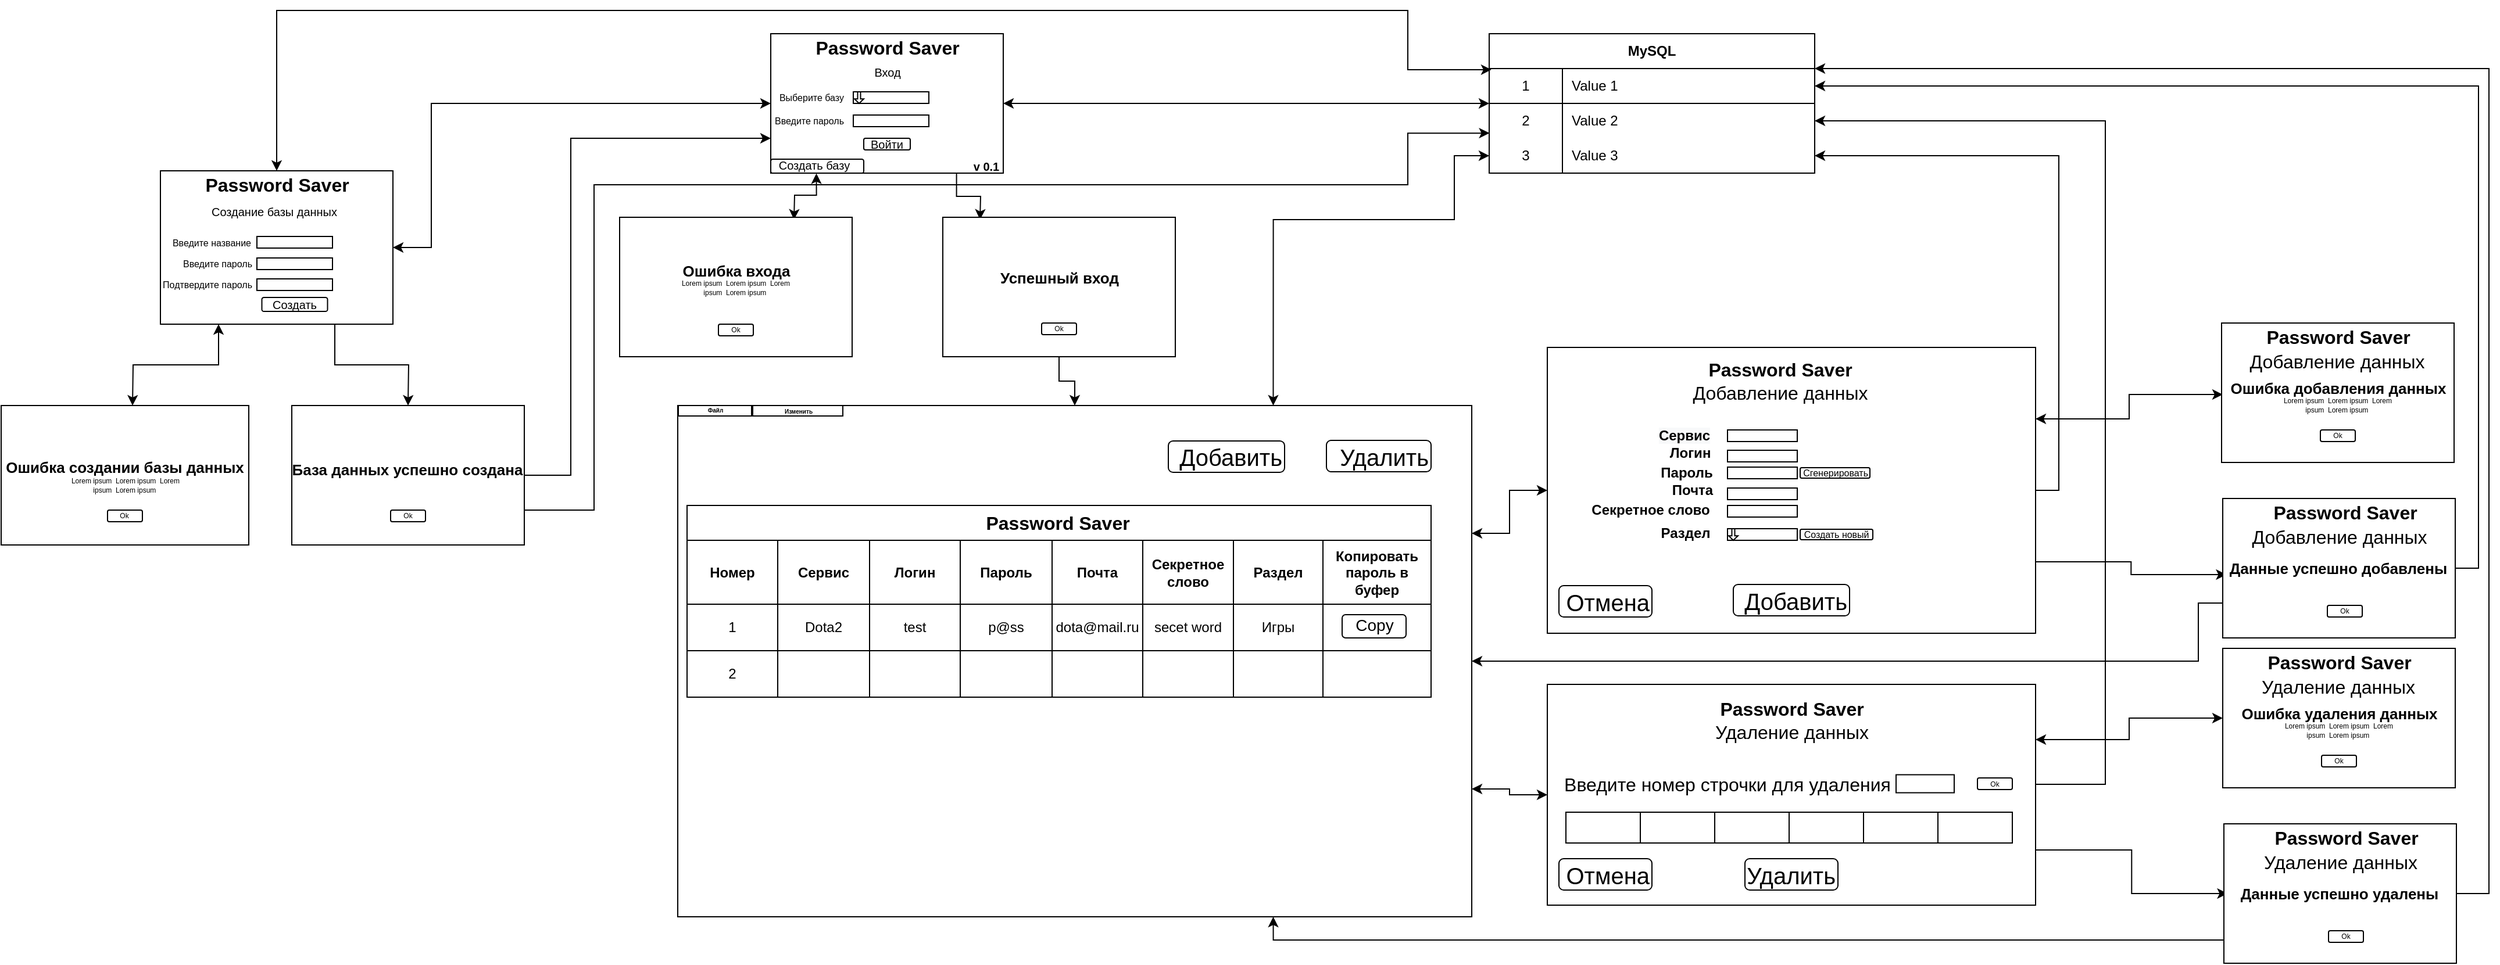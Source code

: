 <mxfile version="13.8.8" type="device"><diagram name="Page-1" id="9f46799a-70d6-7492-0946-bef42562c5a5"><mxGraphModel dx="3367" dy="2187" grid="1" gridSize="10" guides="1" tooltips="1" connect="1" arrows="1" fold="1" page="1" pageScale="1" pageWidth="1100" pageHeight="850" background="#ffffff" math="0" shadow="0"><root><mxCell id="0"/><mxCell id="1" parent="0"/><mxCell id="eZi1GfskuHnyLO4rb6bu-64" style="edgeStyle=orthogonalEdgeStyle;rounded=0;orthogonalLoop=1;jettySize=auto;html=1;exitX=0.799;exitY=0.992;exitDx=0;exitDy=0;entryX=0.5;entryY=0;entryDx=0;entryDy=0;startArrow=none;startFill=0;fontSize=11;exitPerimeter=0;" parent="1" source="eZi1GfskuHnyLO4rb6bu-1" edge="1"><mxGeometry relative="1" as="geometry"><mxPoint x="592" y="-640" as="targetPoint"/></mxGeometry></mxCell><mxCell id="eZi1GfskuHnyLO4rb6bu-65" style="edgeStyle=orthogonalEdgeStyle;rounded=0;orthogonalLoop=1;jettySize=auto;html=1;exitX=0.527;exitY=1.226;exitDx=0;exitDy=0;entryX=0.5;entryY=0;entryDx=0;entryDy=0;startArrow=classic;startFill=1;fontSize=11;exitPerimeter=0;" parent="1" source="eZi1GfskuHnyLO4rb6bu-31" edge="1"><mxGeometry relative="1" as="geometry"><mxPoint x="432" y="-640" as="targetPoint"/></mxGeometry></mxCell><mxCell id="eZi1GfskuHnyLO4rb6bu-83" style="edgeStyle=orthogonalEdgeStyle;rounded=0;orthogonalLoop=1;jettySize=auto;html=1;exitX=0;exitY=0.5;exitDx=0;exitDy=0;entryX=1;entryY=0.5;entryDx=0;entryDy=0;startArrow=classic;startFill=1;fontSize=11;" parent="1" source="eZi1GfskuHnyLO4rb6bu-1" target="eZi1GfskuHnyLO4rb6bu-22" edge="1"><mxGeometry relative="1" as="geometry"><Array as="points"><mxPoint x="120" y="-740"/><mxPoint x="120" y="-616"/></Array></mxGeometry></mxCell><mxCell id="eZi1GfskuHnyLO4rb6bu-1" value="" style="rounded=0;whiteSpace=wrap;html=1;" parent="1" vertex="1"><mxGeometry x="412" y="-800" width="200" height="120" as="geometry"/></mxCell><mxCell id="eZi1GfskuHnyLO4rb6bu-3" value="&lt;font style=&quot;font-size: 16px&quot;&gt;Password Saver&lt;br&gt;&lt;/font&gt;" style="text;strokeColor=none;fillColor=none;html=1;fontSize=24;fontStyle=1;verticalAlign=middle;align=center;" parent="1" vertex="1"><mxGeometry x="447" y="-800" width="130" height="20" as="geometry"/></mxCell><mxCell id="eZi1GfskuHnyLO4rb6bu-4" value="&lt;font size=&quot;1&quot;&gt;v 0.1&lt;/font&gt;" style="text;strokeColor=none;fillColor=none;html=1;fontSize=24;fontStyle=1;verticalAlign=middle;align=center;" parent="1" vertex="1"><mxGeometry x="582" y="-700" width="30" height="20" as="geometry"/></mxCell><mxCell id="eZi1GfskuHnyLO4rb6bu-5" value="" style="rounded=0;whiteSpace=wrap;html=1;" parent="1" vertex="1"><mxGeometry x="483" y="-750" width="65" height="10" as="geometry"/></mxCell><mxCell id="eZi1GfskuHnyLO4rb6bu-6" value="" style="rounded=0;whiteSpace=wrap;html=1;" parent="1" vertex="1"><mxGeometry x="483" y="-730" width="65" height="10" as="geometry"/></mxCell><mxCell id="eZi1GfskuHnyLO4rb6bu-7" value="Выберите базу" style="text;html=1;strokeColor=none;fillColor=none;align=right;verticalAlign=middle;whiteSpace=wrap;rounded=0;fontSize=8;" parent="1" vertex="1"><mxGeometry x="415" y="-750" width="62" height="10" as="geometry"/></mxCell><mxCell id="eZi1GfskuHnyLO4rb6bu-8" value="Введите пароль" style="text;html=1;strokeColor=none;fillColor=none;align=right;verticalAlign=middle;whiteSpace=wrap;rounded=0;fontSize=8;" parent="1" vertex="1"><mxGeometry x="410" y="-730" width="67" height="10" as="geometry"/></mxCell><mxCell id="eZi1GfskuHnyLO4rb6bu-9" value="MySQL" style="shape=table;html=1;whiteSpace=wrap;startSize=30;container=1;collapsible=0;childLayout=tableLayout;fixedRows=1;rowLines=0;fontStyle=1;align=center;" parent="1" vertex="1"><mxGeometry x="1030" y="-800" width="280" height="120" as="geometry"/></mxCell><mxCell id="eZi1GfskuHnyLO4rb6bu-10" value="" style="shape=partialRectangle;html=1;whiteSpace=wrap;collapsible=0;dropTarget=0;pointerEvents=0;fillColor=none;top=0;left=0;bottom=1;right=0;points=[[0,0.5],[1,0.5]];portConstraint=eastwest;" parent="eZi1GfskuHnyLO4rb6bu-9" vertex="1"><mxGeometry y="30" width="280" height="30" as="geometry"/></mxCell><mxCell id="eZi1GfskuHnyLO4rb6bu-11" value="1" style="shape=partialRectangle;html=1;whiteSpace=wrap;connectable=0;fillColor=none;top=0;left=0;bottom=0;right=0;overflow=hidden;" parent="eZi1GfskuHnyLO4rb6bu-10" vertex="1"><mxGeometry width="63" height="30" as="geometry"/></mxCell><mxCell id="eZi1GfskuHnyLO4rb6bu-12" value="Value 1" style="shape=partialRectangle;html=1;whiteSpace=wrap;connectable=0;fillColor=none;top=0;left=0;bottom=0;right=0;align=left;spacingLeft=6;overflow=hidden;" parent="eZi1GfskuHnyLO4rb6bu-10" vertex="1"><mxGeometry x="63" width="217" height="30" as="geometry"/></mxCell><mxCell id="eZi1GfskuHnyLO4rb6bu-13" value="" style="shape=partialRectangle;html=1;whiteSpace=wrap;collapsible=0;dropTarget=0;pointerEvents=0;fillColor=none;top=0;left=0;bottom=0;right=0;points=[[0,0.5],[1,0.5]];portConstraint=eastwest;" parent="eZi1GfskuHnyLO4rb6bu-9" vertex="1"><mxGeometry y="60" width="280" height="30" as="geometry"/></mxCell><mxCell id="eZi1GfskuHnyLO4rb6bu-14" value="2" style="shape=partialRectangle;html=1;whiteSpace=wrap;connectable=0;fillColor=none;top=0;left=0;bottom=0;right=0;overflow=hidden;" parent="eZi1GfskuHnyLO4rb6bu-13" vertex="1"><mxGeometry width="63" height="30" as="geometry"/></mxCell><mxCell id="eZi1GfskuHnyLO4rb6bu-15" value="Value 2" style="shape=partialRectangle;html=1;whiteSpace=wrap;connectable=0;fillColor=none;top=0;left=0;bottom=0;right=0;align=left;spacingLeft=6;overflow=hidden;" parent="eZi1GfskuHnyLO4rb6bu-13" vertex="1"><mxGeometry x="63" width="217" height="30" as="geometry"/></mxCell><mxCell id="eZi1GfskuHnyLO4rb6bu-16" value="" style="shape=partialRectangle;html=1;whiteSpace=wrap;collapsible=0;dropTarget=0;pointerEvents=0;fillColor=none;top=0;left=0;bottom=0;right=0;points=[[0,0.5],[1,0.5]];portConstraint=eastwest;" parent="eZi1GfskuHnyLO4rb6bu-9" vertex="1"><mxGeometry y="90" width="280" height="30" as="geometry"/></mxCell><mxCell id="eZi1GfskuHnyLO4rb6bu-17" value="3" style="shape=partialRectangle;html=1;whiteSpace=wrap;connectable=0;fillColor=none;top=0;left=0;bottom=0;right=0;overflow=hidden;" parent="eZi1GfskuHnyLO4rb6bu-16" vertex="1"><mxGeometry width="63" height="30" as="geometry"/></mxCell><mxCell id="eZi1GfskuHnyLO4rb6bu-18" value="Value 3" style="shape=partialRectangle;html=1;whiteSpace=wrap;connectable=0;fillColor=none;top=0;left=0;bottom=0;right=0;align=left;spacingLeft=6;overflow=hidden;" parent="eZi1GfskuHnyLO4rb6bu-16" vertex="1"><mxGeometry x="63" width="217" height="30" as="geometry"/></mxCell><mxCell id="eZi1GfskuHnyLO4rb6bu-50" style="edgeStyle=orthogonalEdgeStyle;rounded=0;orthogonalLoop=1;jettySize=auto;html=1;fontSize=11;startArrow=classic;startFill=1;exitX=0.5;exitY=0;exitDx=0;exitDy=0;entryX=0.007;entryY=0.033;entryDx=0;entryDy=0;entryPerimeter=0;" parent="1" source="eZi1GfskuHnyLO4rb6bu-32" target="eZi1GfskuHnyLO4rb6bu-10" edge="1"><mxGeometry relative="1" as="geometry"><mxPoint x="292" y="-690" as="sourcePoint"/><mxPoint x="732" y="-690" as="targetPoint"/><Array as="points"><mxPoint x="-13" y="-820"/><mxPoint x="960" y="-820"/><mxPoint x="960" y="-769"/></Array></mxGeometry></mxCell><mxCell id="eZi1GfskuHnyLO4rb6bu-93" style="edgeStyle=orthogonalEdgeStyle;rounded=0;orthogonalLoop=1;jettySize=auto;html=1;exitX=0.25;exitY=1;exitDx=0;exitDy=0;entryX=0.5;entryY=0;entryDx=0;entryDy=0;startArrow=classic;startFill=1;fontSize=11;" parent="1" source="eZi1GfskuHnyLO4rb6bu-22" edge="1"><mxGeometry relative="1" as="geometry"><mxPoint x="-137" y="-480" as="targetPoint"/></mxGeometry></mxCell><mxCell id="eZi1GfskuHnyLO4rb6bu-94" style="edgeStyle=orthogonalEdgeStyle;rounded=0;orthogonalLoop=1;jettySize=auto;html=1;exitX=0.75;exitY=1;exitDx=0;exitDy=0;entryX=0.5;entryY=0;entryDx=0;entryDy=0;startArrow=none;startFill=0;fontSize=11;" parent="1" source="eZi1GfskuHnyLO4rb6bu-22" edge="1"><mxGeometry relative="1" as="geometry"><mxPoint x="100" y="-480" as="targetPoint"/></mxGeometry></mxCell><mxCell id="eZi1GfskuHnyLO4rb6bu-22" value="" style="rounded=0;whiteSpace=wrap;html=1;fontSize=9;" parent="1" vertex="1"><mxGeometry x="-113" y="-682" width="200" height="132" as="geometry"/></mxCell><mxCell id="eZi1GfskuHnyLO4rb6bu-27" value="" style="rounded=1;whiteSpace=wrap;html=1;fontSize=9;" parent="1" vertex="1"><mxGeometry x="492" y="-710" width="40" height="10" as="geometry"/></mxCell><mxCell id="eZi1GfskuHnyLO4rb6bu-29" value="Войти" style="text;html=1;strokeColor=none;fillColor=none;align=center;verticalAlign=middle;whiteSpace=wrap;rounded=0;fontSize=10;" parent="1" vertex="1"><mxGeometry x="497" y="-710" width="30" height="10" as="geometry"/></mxCell><mxCell id="eZi1GfskuHnyLO4rb6bu-30" value="" style="rounded=1;whiteSpace=wrap;html=1;fontSize=10;" parent="1" vertex="1"><mxGeometry x="412" y="-692" width="80" height="12" as="geometry"/></mxCell><mxCell id="eZi1GfskuHnyLO4rb6bu-31" value="Создать базу" style="text;html=1;strokeColor=none;fillColor=none;align=center;verticalAlign=middle;whiteSpace=wrap;rounded=0;fontSize=10;" parent="1" vertex="1"><mxGeometry x="417" y="-692" width="65" height="10" as="geometry"/></mxCell><mxCell id="eZi1GfskuHnyLO4rb6bu-32" value="&lt;font style=&quot;font-size: 16px&quot;&gt;Password Saver&lt;br&gt;&lt;/font&gt;" style="text;strokeColor=none;fillColor=none;html=1;fontSize=24;fontStyle=1;verticalAlign=middle;align=center;" parent="1" vertex="1"><mxGeometry x="-78" y="-682" width="130" height="20" as="geometry"/></mxCell><mxCell id="eZi1GfskuHnyLO4rb6bu-34" value="" style="rounded=0;whiteSpace=wrap;html=1;" parent="1" vertex="1"><mxGeometry x="-30" y="-607" width="65" height="10" as="geometry"/></mxCell><mxCell id="eZi1GfskuHnyLO4rb6bu-36" value="Введите пароль" style="text;html=1;strokeColor=none;fillColor=none;align=right;verticalAlign=middle;whiteSpace=wrap;rounded=0;fontSize=8;" parent="1" vertex="1"><mxGeometry x="-100" y="-607" width="68" height="10" as="geometry"/></mxCell><mxCell id="eZi1GfskuHnyLO4rb6bu-37" value="Вход" style="text;strokeColor=none;fillColor=none;html=1;fontSize=10;fontStyle=0;verticalAlign=middle;align=center;" parent="1" vertex="1"><mxGeometry x="499.5" y="-775" width="25" height="15" as="geometry"/></mxCell><mxCell id="eZi1GfskuHnyLO4rb6bu-39" value="" style="rounded=0;whiteSpace=wrap;html=1;" parent="1" vertex="1"><mxGeometry x="-30" y="-589" width="65" height="10" as="geometry"/></mxCell><mxCell id="eZi1GfskuHnyLO4rb6bu-40" value="Подтвердите пароль" style="text;html=1;strokeColor=none;fillColor=none;align=right;verticalAlign=middle;whiteSpace=wrap;rounded=0;fontSize=8;" parent="1" vertex="1"><mxGeometry x="-120" y="-589" width="88" height="10" as="geometry"/></mxCell><mxCell id="eZi1GfskuHnyLO4rb6bu-42" value="Создание базы данных" style="text;html=1;strokeColor=none;fillColor=none;align=center;verticalAlign=middle;whiteSpace=wrap;rounded=0;fontSize=10;" parent="1" vertex="1"><mxGeometry x="-73" y="-652" width="115.5" height="10" as="geometry"/></mxCell><mxCell id="eZi1GfskuHnyLO4rb6bu-43" value="" style="rounded=1;whiteSpace=wrap;html=1;fontSize=10;" parent="1" vertex="1"><mxGeometry x="-25.75" y="-573" width="56.5" height="12" as="geometry"/></mxCell><mxCell id="eZi1GfskuHnyLO4rb6bu-44" value="Создать" style="text;html=1;strokeColor=none;fillColor=none;align=center;verticalAlign=middle;whiteSpace=wrap;rounded=0;fontSize=10;" parent="1" vertex="1"><mxGeometry x="-23.25" y="-571" width="51" height="8" as="geometry"/></mxCell><mxCell id="eZi1GfskuHnyLO4rb6bu-46" value="" style="endArrow=classic;startArrow=classic;html=1;fontSize=8;entryX=0;entryY=0.5;entryDx=0;entryDy=0;exitX=1;exitY=0.5;exitDx=0;exitDy=0;" parent="1" source="eZi1GfskuHnyLO4rb6bu-1" target="eZi1GfskuHnyLO4rb6bu-9" edge="1"><mxGeometry width="50" height="50" relative="1" as="geometry"><mxPoint x="642" y="-690" as="sourcePoint"/><mxPoint x="692" y="-740" as="targetPoint"/></mxGeometry></mxCell><mxCell id="eZi1GfskuHnyLO4rb6bu-72" value="" style="rounded=0;whiteSpace=wrap;html=1;fontSize=9;" parent="1" vertex="1"><mxGeometry x="-250" y="-480" width="213" height="120" as="geometry"/></mxCell><mxCell id="OmQ3LbIj7VyXnn7qf3F3-2" style="edgeStyle=orthogonalEdgeStyle;rounded=0;orthogonalLoop=1;jettySize=auto;html=1;exitX=1;exitY=0.5;exitDx=0;exitDy=0;entryX=0;entryY=0.75;entryDx=0;entryDy=0;" parent="1" source="eZi1GfskuHnyLO4rb6bu-84" target="eZi1GfskuHnyLO4rb6bu-1" edge="1"><mxGeometry relative="1" as="geometry"><Array as="points"><mxPoint x="240" y="-420"/><mxPoint x="240" y="-710"/></Array></mxGeometry></mxCell><mxCell id="OmQ3LbIj7VyXnn7qf3F3-3" style="edgeStyle=orthogonalEdgeStyle;rounded=0;orthogonalLoop=1;jettySize=auto;html=1;exitX=1;exitY=0.75;exitDx=0;exitDy=0;entryX=0.001;entryY=-0.148;entryDx=0;entryDy=0;entryPerimeter=0;" parent="1" source="eZi1GfskuHnyLO4rb6bu-84" target="eZi1GfskuHnyLO4rb6bu-16" edge="1"><mxGeometry relative="1" as="geometry"><Array as="points"><mxPoint x="260" y="-390"/><mxPoint x="260" y="-670"/><mxPoint x="960" y="-670"/><mxPoint x="960" y="-714"/></Array></mxGeometry></mxCell><mxCell id="eZi1GfskuHnyLO4rb6bu-84" value="" style="rounded=0;whiteSpace=wrap;html=1;fontSize=9;" parent="1" vertex="1"><mxGeometry y="-480" width="200" height="120" as="geometry"/></mxCell><mxCell id="ylrcu4IpKiT0k3T6lY6S-8" style="edgeStyle=orthogonalEdgeStyle;rounded=0;orthogonalLoop=1;jettySize=auto;html=1;exitX=0.5;exitY=1;exitDx=0;exitDy=0;" edge="1" parent="1" source="eZi1GfskuHnyLO4rb6bu-87" target="ylrcu4IpKiT0k3T6lY6S-7"><mxGeometry relative="1" as="geometry"/></mxCell><mxCell id="eZi1GfskuHnyLO4rb6bu-87" value="" style="rounded=0;whiteSpace=wrap;html=1;" parent="1" vertex="1"><mxGeometry x="560" y="-642" width="200" height="120" as="geometry"/></mxCell><mxCell id="eZi1GfskuHnyLO4rb6bu-90" value="" style="rounded=0;whiteSpace=wrap;html=1;" parent="1" vertex="1"><mxGeometry x="282" y="-642" width="200" height="120" as="geometry"/></mxCell><mxCell id="eZi1GfskuHnyLO4rb6bu-95" value="Успешный вход" style="text;strokeColor=none;fillColor=none;html=1;fontSize=13;fontStyle=1;verticalAlign=middle;align=center;" parent="1" vertex="1"><mxGeometry x="592.5" y="-601" width="135" height="22" as="geometry"/></mxCell><mxCell id="eZi1GfskuHnyLO4rb6bu-96" value="Ошибка входа" style="text;strokeColor=none;fillColor=none;html=1;fontSize=13;fontStyle=1;verticalAlign=middle;align=center;" parent="1" vertex="1"><mxGeometry x="283" y="-607" width="198" height="22" as="geometry"/></mxCell><mxCell id="eZi1GfskuHnyLO4rb6bu-97" value="База данных успешно создана" style="text;strokeColor=none;fillColor=none;html=1;fontSize=13;fontStyle=1;verticalAlign=middle;align=center;" parent="1" vertex="1"><mxGeometry x="-2" y="-436" width="202.63" height="22" as="geometry"/></mxCell><mxCell id="eZi1GfskuHnyLO4rb6bu-98" value="Ошибка создании базы данных" style="text;strokeColor=none;fillColor=none;html=1;fontSize=13;fontStyle=1;verticalAlign=middle;align=center;" parent="1" vertex="1"><mxGeometry x="-246.91" y="-438.5" width="206.81" height="22" as="geometry"/></mxCell><mxCell id="eZi1GfskuHnyLO4rb6bu-105" value="Lorem ipsum&amp;nbsp; Lorem ipsum&amp;nbsp; Lorem ipsum&amp;nbsp; Lorem ipsum&amp;nbsp;" style="text;html=1;strokeColor=none;fillColor=none;align=center;verticalAlign=middle;whiteSpace=wrap;rounded=0;labelBackgroundColor=none;fontSize=6;" parent="1" vertex="1"><mxGeometry x="-193.5" y="-421.5" width="100" height="20" as="geometry"/></mxCell><mxCell id="eZi1GfskuHnyLO4rb6bu-106" value="" style="rounded=1;whiteSpace=wrap;html=1;labelBackgroundColor=none;fontSize=6;align=right;" parent="1" vertex="1"><mxGeometry x="-158.51" y="-390" width="30" height="10" as="geometry"/></mxCell><mxCell id="eZi1GfskuHnyLO4rb6bu-107" value="Ok" style="text;html=1;strokeColor=none;fillColor=none;align=center;verticalAlign=middle;whiteSpace=wrap;rounded=0;labelBackgroundColor=none;fontSize=6;" parent="1" vertex="1"><mxGeometry x="-153.51" y="-390" width="20" height="10" as="geometry"/></mxCell><mxCell id="eZi1GfskuHnyLO4rb6bu-108" value="" style="rounded=1;whiteSpace=wrap;html=1;labelBackgroundColor=none;fontSize=6;align=right;" parent="1" vertex="1"><mxGeometry x="85" y="-390" width="30" height="10" as="geometry"/></mxCell><mxCell id="eZi1GfskuHnyLO4rb6bu-109" value="Ok" style="text;html=1;strokeColor=none;fillColor=none;align=center;verticalAlign=middle;whiteSpace=wrap;rounded=0;labelBackgroundColor=none;fontSize=6;" parent="1" vertex="1"><mxGeometry x="90" y="-390" width="20" height="10" as="geometry"/></mxCell><mxCell id="eZi1GfskuHnyLO4rb6bu-110" value="Lorem ipsum&amp;nbsp; Lorem ipsum&amp;nbsp; Lorem ipsum&amp;nbsp; Lorem ipsum&amp;nbsp;" style="text;html=1;strokeColor=none;fillColor=none;align=center;verticalAlign=middle;whiteSpace=wrap;rounded=0;labelBackgroundColor=none;fontSize=6;" parent="1" vertex="1"><mxGeometry x="332" y="-591" width="100" height="20" as="geometry"/></mxCell><mxCell id="eZi1GfskuHnyLO4rb6bu-111" value="" style="rounded=1;whiteSpace=wrap;html=1;labelBackgroundColor=none;fontSize=6;align=right;" parent="1" vertex="1"><mxGeometry x="367" y="-550" width="30" height="10" as="geometry"/></mxCell><mxCell id="eZi1GfskuHnyLO4rb6bu-112" value="Ok" style="text;html=1;strokeColor=none;fillColor=none;align=center;verticalAlign=middle;whiteSpace=wrap;rounded=0;labelBackgroundColor=none;fontSize=6;" parent="1" vertex="1"><mxGeometry x="372" y="-550" width="20" height="10" as="geometry"/></mxCell><mxCell id="eZi1GfskuHnyLO4rb6bu-113" value="" style="rounded=1;whiteSpace=wrap;html=1;labelBackgroundColor=none;fontSize=6;align=right;" parent="1" vertex="1"><mxGeometry x="645" y="-551" width="30" height="10" as="geometry"/></mxCell><mxCell id="eZi1GfskuHnyLO4rb6bu-114" value="Ok" style="text;html=1;strokeColor=none;fillColor=none;align=center;verticalAlign=middle;whiteSpace=wrap;rounded=0;labelBackgroundColor=none;fontSize=6;" parent="1" vertex="1"><mxGeometry x="650" y="-551" width="20" height="10" as="geometry"/></mxCell><mxCell id="ylrcu4IpKiT0k3T6lY6S-1" value="Введите название" style="text;html=1;strokeColor=none;fillColor=none;align=right;verticalAlign=middle;whiteSpace=wrap;rounded=0;fontSize=8;" vertex="1" parent="1"><mxGeometry x="-110" y="-625.5" width="77" height="10" as="geometry"/></mxCell><mxCell id="ylrcu4IpKiT0k3T6lY6S-2" value="" style="rounded=0;whiteSpace=wrap;html=1;" vertex="1" parent="1"><mxGeometry x="-30" y="-625.5" width="65" height="10" as="geometry"/></mxCell><mxCell id="ylrcu4IpKiT0k3T6lY6S-3" value="" style="shape=singleArrow;direction=south;whiteSpace=wrap;html=1;align=right;arrowWidth=0.314;arrowSize=0.393;" vertex="1" parent="1"><mxGeometry x="484" y="-750" width="8" height="10" as="geometry"/></mxCell><mxCell id="ylrcu4IpKiT0k3T6lY6S-67" style="edgeStyle=orthogonalEdgeStyle;rounded=0;orthogonalLoop=1;jettySize=auto;html=1;exitX=0.75;exitY=0;exitDx=0;exitDy=0;entryX=0;entryY=0.5;entryDx=0;entryDy=0;fontSize=5;startArrow=classic;startFill=1;" edge="1" parent="1" source="ylrcu4IpKiT0k3T6lY6S-7" target="eZi1GfskuHnyLO4rb6bu-16"><mxGeometry relative="1" as="geometry"><Array as="points"><mxPoint x="844" y="-640"/><mxPoint x="1000" y="-640"/><mxPoint x="1000" y="-695"/></Array></mxGeometry></mxCell><mxCell id="ylrcu4IpKiT0k3T6lY6S-7" value="" style="rounded=0;whiteSpace=wrap;html=1;align=right;" vertex="1" parent="1"><mxGeometry x="332" y="-480" width="683" height="440" as="geometry"/></mxCell><mxCell id="ylrcu4IpKiT0k3T6lY6S-32" value="&lt;span style=&quot;font-size: 16px&quot;&gt;Password Saver&lt;/span&gt;" style="shape=table;html=1;whiteSpace=wrap;startSize=30;container=1;collapsible=0;childLayout=tableLayout;fontStyle=1;align=center;arcSize=15;spacingLeft=0;spacing=2;spacingRight=2;" vertex="1" parent="1"><mxGeometry x="340" y="-394" width="640" height="165" as="geometry"/></mxCell><mxCell id="ylrcu4IpKiT0k3T6lY6S-33" value="" style="shape=partialRectangle;html=1;whiteSpace=wrap;collapsible=0;dropTarget=0;pointerEvents=0;fillColor=none;top=0;left=0;bottom=0;right=0;points=[[0,0.5],[1,0.5]];portConstraint=eastwest;fontStyle=0" vertex="1" parent="ylrcu4IpKiT0k3T6lY6S-32"><mxGeometry y="30" width="640" height="55" as="geometry"/></mxCell><mxCell id="ylrcu4IpKiT0k3T6lY6S-34" value="Номер" style="shape=partialRectangle;html=1;whiteSpace=wrap;connectable=0;fillColor=none;top=0;left=0;bottom=0;right=0;overflow=hidden;fontStyle=1" vertex="1" parent="ylrcu4IpKiT0k3T6lY6S-33"><mxGeometry width="78" height="55" as="geometry"/></mxCell><mxCell id="ylrcu4IpKiT0k3T6lY6S-35" value="Сервис" style="shape=partialRectangle;html=1;whiteSpace=wrap;connectable=0;fillColor=none;top=0;left=0;bottom=0;right=0;overflow=hidden;fontStyle=1" vertex="1" parent="ylrcu4IpKiT0k3T6lY6S-33"><mxGeometry x="78" width="79" height="55" as="geometry"/></mxCell><mxCell id="ylrcu4IpKiT0k3T6lY6S-36" value="Логин" style="shape=partialRectangle;html=1;whiteSpace=wrap;connectable=0;fillColor=none;top=0;left=0;bottom=0;right=0;overflow=hidden;fontStyle=1" vertex="1" parent="ylrcu4IpKiT0k3T6lY6S-33"><mxGeometry x="157" width="78" height="55" as="geometry"/></mxCell><mxCell id="ylrcu4IpKiT0k3T6lY6S-45" value="Пароль" style="shape=partialRectangle;html=1;whiteSpace=wrap;connectable=0;fillColor=none;top=0;left=0;bottom=0;right=0;overflow=hidden;fontStyle=1" vertex="1" parent="ylrcu4IpKiT0k3T6lY6S-33"><mxGeometry x="235" width="79" height="55" as="geometry"/></mxCell><mxCell id="ylrcu4IpKiT0k3T6lY6S-48" value="Почта" style="shape=partialRectangle;html=1;whiteSpace=wrap;connectable=0;fillColor=none;top=0;left=0;bottom=0;right=0;overflow=hidden;fontStyle=1" vertex="1" parent="ylrcu4IpKiT0k3T6lY6S-33"><mxGeometry x="314" width="78" height="55" as="geometry"/></mxCell><mxCell id="ylrcu4IpKiT0k3T6lY6S-51" value="Секретное слово" style="shape=partialRectangle;html=1;whiteSpace=wrap;connectable=0;fillColor=none;top=0;left=0;bottom=0;right=0;overflow=hidden;fontStyle=1" vertex="1" parent="ylrcu4IpKiT0k3T6lY6S-33"><mxGeometry x="392" width="78" height="55" as="geometry"/></mxCell><mxCell id="ylrcu4IpKiT0k3T6lY6S-178" value="Раздел" style="shape=partialRectangle;html=1;whiteSpace=wrap;connectable=0;fillColor=none;top=0;left=0;bottom=0;right=0;overflow=hidden;fontStyle=1" vertex="1" parent="ylrcu4IpKiT0k3T6lY6S-33"><mxGeometry x="470" width="77" height="55" as="geometry"/></mxCell><mxCell id="ylrcu4IpKiT0k3T6lY6S-54" value="Копировать пароль в буфер" style="shape=partialRectangle;html=1;whiteSpace=wrap;connectable=0;fillColor=none;top=0;left=0;bottom=0;right=0;overflow=hidden;fontStyle=1" vertex="1" parent="ylrcu4IpKiT0k3T6lY6S-33"><mxGeometry x="547" width="93" height="55" as="geometry"/></mxCell><mxCell id="ylrcu4IpKiT0k3T6lY6S-37" value="" style="shape=partialRectangle;html=1;whiteSpace=wrap;collapsible=0;dropTarget=0;pointerEvents=0;fillColor=none;top=0;left=0;bottom=0;right=0;points=[[0,0.5],[1,0.5]];portConstraint=eastwest;" vertex="1" parent="ylrcu4IpKiT0k3T6lY6S-32"><mxGeometry y="85" width="640" height="40" as="geometry"/></mxCell><mxCell id="ylrcu4IpKiT0k3T6lY6S-38" value="1" style="shape=partialRectangle;html=1;whiteSpace=wrap;connectable=0;fillColor=none;top=0;left=0;bottom=0;right=0;overflow=hidden;" vertex="1" parent="ylrcu4IpKiT0k3T6lY6S-37"><mxGeometry width="78" height="40" as="geometry"/></mxCell><mxCell id="ylrcu4IpKiT0k3T6lY6S-39" value="Dota2" style="shape=partialRectangle;html=1;whiteSpace=wrap;connectable=0;fillColor=none;top=0;left=0;bottom=0;right=0;overflow=hidden;" vertex="1" parent="ylrcu4IpKiT0k3T6lY6S-37"><mxGeometry x="78" width="79" height="40" as="geometry"/></mxCell><mxCell id="ylrcu4IpKiT0k3T6lY6S-40" value="test" style="shape=partialRectangle;html=1;whiteSpace=wrap;connectable=0;fillColor=none;top=0;left=0;bottom=0;right=0;overflow=hidden;" vertex="1" parent="ylrcu4IpKiT0k3T6lY6S-37"><mxGeometry x="157" width="78" height="40" as="geometry"/></mxCell><mxCell id="ylrcu4IpKiT0k3T6lY6S-46" value="p@ss" style="shape=partialRectangle;html=1;whiteSpace=wrap;connectable=0;fillColor=none;top=0;left=0;bottom=0;right=0;overflow=hidden;" vertex="1" parent="ylrcu4IpKiT0k3T6lY6S-37"><mxGeometry x="235" width="79" height="40" as="geometry"/></mxCell><mxCell id="ylrcu4IpKiT0k3T6lY6S-49" value="dota@mail.ru" style="shape=partialRectangle;html=1;whiteSpace=wrap;connectable=0;fillColor=none;top=0;left=0;bottom=0;right=0;overflow=hidden;" vertex="1" parent="ylrcu4IpKiT0k3T6lY6S-37"><mxGeometry x="314" width="78" height="40" as="geometry"/></mxCell><mxCell id="ylrcu4IpKiT0k3T6lY6S-52" value="secet word" style="shape=partialRectangle;html=1;whiteSpace=wrap;connectable=0;fillColor=none;top=0;left=0;bottom=0;right=0;overflow=hidden;" vertex="1" parent="ylrcu4IpKiT0k3T6lY6S-37"><mxGeometry x="392" width="78" height="40" as="geometry"/></mxCell><mxCell id="ylrcu4IpKiT0k3T6lY6S-179" value="Игры" style="shape=partialRectangle;html=1;whiteSpace=wrap;connectable=0;fillColor=none;top=0;left=0;bottom=0;right=0;overflow=hidden;" vertex="1" parent="ylrcu4IpKiT0k3T6lY6S-37"><mxGeometry x="470" width="77" height="40" as="geometry"/></mxCell><mxCell id="ylrcu4IpKiT0k3T6lY6S-55" style="shape=partialRectangle;html=1;whiteSpace=wrap;connectable=0;fillColor=none;top=0;left=0;bottom=0;right=0;overflow=hidden;" vertex="1" parent="ylrcu4IpKiT0k3T6lY6S-37"><mxGeometry x="547" width="93" height="40" as="geometry"/></mxCell><mxCell id="ylrcu4IpKiT0k3T6lY6S-41" value="" style="shape=partialRectangle;html=1;whiteSpace=wrap;collapsible=0;dropTarget=0;pointerEvents=0;fillColor=none;top=0;left=0;bottom=0;right=0;points=[[0,0.5],[1,0.5]];portConstraint=eastwest;" vertex="1" parent="ylrcu4IpKiT0k3T6lY6S-32"><mxGeometry y="125" width="640" height="40" as="geometry"/></mxCell><mxCell id="ylrcu4IpKiT0k3T6lY6S-42" value="2" style="shape=partialRectangle;html=1;whiteSpace=wrap;connectable=0;fillColor=none;top=0;left=0;bottom=0;right=0;overflow=hidden;" vertex="1" parent="ylrcu4IpKiT0k3T6lY6S-41"><mxGeometry width="78" height="40" as="geometry"/></mxCell><mxCell id="ylrcu4IpKiT0k3T6lY6S-43" value="" style="shape=partialRectangle;html=1;whiteSpace=wrap;connectable=0;fillColor=none;top=0;left=0;bottom=0;right=0;overflow=hidden;" vertex="1" parent="ylrcu4IpKiT0k3T6lY6S-41"><mxGeometry x="78" width="79" height="40" as="geometry"/></mxCell><mxCell id="ylrcu4IpKiT0k3T6lY6S-44" value="" style="shape=partialRectangle;html=1;whiteSpace=wrap;connectable=0;fillColor=none;top=0;left=0;bottom=0;right=0;overflow=hidden;" vertex="1" parent="ylrcu4IpKiT0k3T6lY6S-41"><mxGeometry x="157" width="78" height="40" as="geometry"/></mxCell><mxCell id="ylrcu4IpKiT0k3T6lY6S-47" style="shape=partialRectangle;html=1;whiteSpace=wrap;connectable=0;fillColor=none;top=0;left=0;bottom=0;right=0;overflow=hidden;" vertex="1" parent="ylrcu4IpKiT0k3T6lY6S-41"><mxGeometry x="235" width="79" height="40" as="geometry"/></mxCell><mxCell id="ylrcu4IpKiT0k3T6lY6S-50" style="shape=partialRectangle;html=1;whiteSpace=wrap;connectable=0;fillColor=none;top=0;left=0;bottom=0;right=0;overflow=hidden;" vertex="1" parent="ylrcu4IpKiT0k3T6lY6S-41"><mxGeometry x="314" width="78" height="40" as="geometry"/></mxCell><mxCell id="ylrcu4IpKiT0k3T6lY6S-53" style="shape=partialRectangle;html=1;whiteSpace=wrap;connectable=0;fillColor=none;top=0;left=0;bottom=0;right=0;overflow=hidden;" vertex="1" parent="ylrcu4IpKiT0k3T6lY6S-41"><mxGeometry x="392" width="78" height="40" as="geometry"/></mxCell><mxCell id="ylrcu4IpKiT0k3T6lY6S-180" style="shape=partialRectangle;html=1;whiteSpace=wrap;connectable=0;fillColor=none;top=0;left=0;bottom=0;right=0;overflow=hidden;" vertex="1" parent="ylrcu4IpKiT0k3T6lY6S-41"><mxGeometry x="470" width="77" height="40" as="geometry"/></mxCell><mxCell id="ylrcu4IpKiT0k3T6lY6S-56" style="shape=partialRectangle;html=1;whiteSpace=wrap;connectable=0;fillColor=none;top=0;left=0;bottom=0;right=0;overflow=hidden;" vertex="1" parent="ylrcu4IpKiT0k3T6lY6S-41"><mxGeometry x="547" width="93" height="40" as="geometry"/></mxCell><mxCell id="ylrcu4IpKiT0k3T6lY6S-57" value="" style="rounded=1;whiteSpace=wrap;html=1;align=right;" vertex="1" parent="1"><mxGeometry x="903.5" y="-300" width="55" height="20" as="geometry"/></mxCell><mxCell id="ylrcu4IpKiT0k3T6lY6S-58" value="Copy" style="text;strokeColor=none;fillColor=none;html=1;fontSize=14;fontStyle=0;verticalAlign=bottom;align=center;" vertex="1" parent="1"><mxGeometry x="911" y="-300" width="40" height="20" as="geometry"/></mxCell><mxCell id="ylrcu4IpKiT0k3T6lY6S-60" value="" style="rounded=0;whiteSpace=wrap;html=1;fontSize=14;align=right;" vertex="1" parent="1"><mxGeometry x="332.5" y="-480" width="141.5" height="9" as="geometry"/></mxCell><mxCell id="ylrcu4IpKiT0k3T6lY6S-61" value="" style="line;strokeWidth=2;direction=south;html=1;fontSize=14;align=right;" vertex="1" parent="1"><mxGeometry x="391" y="-480" width="10" height="9" as="geometry"/></mxCell><mxCell id="ylrcu4IpKiT0k3T6lY6S-64" value="Файл" style="text;strokeColor=none;fillColor=none;html=1;fontSize=5;fontStyle=1;verticalAlign=bottom;align=center;" vertex="1" parent="1"><mxGeometry x="354.75" y="-480" width="19" height="9" as="geometry"/></mxCell><mxCell id="ylrcu4IpKiT0k3T6lY6S-65" value="Изменить" style="text;html=1;strokeColor=none;fillColor=none;align=center;verticalAlign=middle;whiteSpace=wrap;rounded=0;fontSize=5;fontStyle=1" vertex="1" parent="1"><mxGeometry x="426" y="-481" width="20" height="10" as="geometry"/></mxCell><mxCell id="ylrcu4IpKiT0k3T6lY6S-68" value="&lt;font style=&quot;font-size: 20px&quot;&gt;Удалить&lt;/font&gt;" style="rounded=1;whiteSpace=wrap;html=1;fontSize=5;align=right;" vertex="1" parent="1"><mxGeometry x="890" y="-450" width="90" height="27" as="geometry"/></mxCell><mxCell id="ylrcu4IpKiT0k3T6lY6S-85" style="edgeStyle=orthogonalEdgeStyle;rounded=0;orthogonalLoop=1;jettySize=auto;html=1;exitX=0;exitY=0.5;exitDx=0;exitDy=0;entryX=1;entryY=0.25;entryDx=0;entryDy=0;startArrow=classic;startFill=1;fontSize=5;" edge="1" parent="1" source="ylrcu4IpKiT0k3T6lY6S-69" target="ylrcu4IpKiT0k3T6lY6S-7"><mxGeometry relative="1" as="geometry"/></mxCell><mxCell id="ylrcu4IpKiT0k3T6lY6S-86" style="edgeStyle=orthogonalEdgeStyle;rounded=0;orthogonalLoop=1;jettySize=auto;html=1;exitX=1;exitY=0.5;exitDx=0;exitDy=0;entryX=1;entryY=0.5;entryDx=0;entryDy=0;startArrow=none;startFill=0;fontSize=5;" edge="1" parent="1" source="ylrcu4IpKiT0k3T6lY6S-69" target="eZi1GfskuHnyLO4rb6bu-16"><mxGeometry relative="1" as="geometry"/></mxCell><mxCell id="ylrcu4IpKiT0k3T6lY6S-148" style="edgeStyle=orthogonalEdgeStyle;rounded=0;orthogonalLoop=1;jettySize=auto;html=1;exitX=1;exitY=0.25;exitDx=0;exitDy=0;entryX=0;entryY=0.75;entryDx=0;entryDy=0;startArrow=classic;startFill=1;fontSize=5;" edge="1" parent="1" source="ylrcu4IpKiT0k3T6lY6S-69" target="ylrcu4IpKiT0k3T6lY6S-141"><mxGeometry relative="1" as="geometry"/></mxCell><mxCell id="ylrcu4IpKiT0k3T6lY6S-149" style="edgeStyle=orthogonalEdgeStyle;rounded=0;orthogonalLoop=1;jettySize=auto;html=1;exitX=1;exitY=0.75;exitDx=0;exitDy=0;entryX=0;entryY=0.75;entryDx=0;entryDy=0;startArrow=none;startFill=0;fontSize=5;" edge="1" parent="1" source="ylrcu4IpKiT0k3T6lY6S-69" target="ylrcu4IpKiT0k3T6lY6S-140"><mxGeometry relative="1" as="geometry"/></mxCell><mxCell id="ylrcu4IpKiT0k3T6lY6S-69" value="" style="rounded=0;whiteSpace=wrap;html=1;fontSize=5;align=right;" vertex="1" parent="1"><mxGeometry x="1080" y="-530" width="420" height="246" as="geometry"/></mxCell><mxCell id="ylrcu4IpKiT0k3T6lY6S-70" value="&lt;font style=&quot;font-size: 16px&quot;&gt;Password Saver&lt;br&gt;&lt;/font&gt;" style="text;strokeColor=none;fillColor=none;html=1;fontSize=24;fontStyle=1;verticalAlign=middle;align=center;" vertex="1" parent="1"><mxGeometry x="1215" y="-523" width="130" height="20" as="geometry"/></mxCell><mxCell id="ylrcu4IpKiT0k3T6lY6S-71" value="&lt;font style=&quot;font-size: 16px ; font-weight: normal&quot;&gt;Добавление данных&lt;/font&gt;" style="text;strokeColor=none;fillColor=none;html=1;fontSize=24;fontStyle=1;verticalAlign=middle;align=center;" vertex="1" parent="1"><mxGeometry x="1205" y="-503" width="150" height="19" as="geometry"/></mxCell><mxCell id="ylrcu4IpKiT0k3T6lY6S-72" value="" style="rounded=0;whiteSpace=wrap;html=1;fontSize=5;align=right;" vertex="1" parent="1"><mxGeometry x="1235" y="-459" width="60" height="10" as="geometry"/></mxCell><mxCell id="ylrcu4IpKiT0k3T6lY6S-73" value="" style="rounded=0;whiteSpace=wrap;html=1;fontSize=5;align=right;" vertex="1" parent="1"><mxGeometry x="1235" y="-441.5" width="60" height="10" as="geometry"/></mxCell><mxCell id="ylrcu4IpKiT0k3T6lY6S-74" value="" style="rounded=0;whiteSpace=wrap;html=1;fontSize=5;align=right;" vertex="1" parent="1"><mxGeometry x="1235" y="-427" width="60" height="10" as="geometry"/></mxCell><mxCell id="ylrcu4IpKiT0k3T6lY6S-75" value="" style="rounded=0;whiteSpace=wrap;html=1;fontSize=5;align=right;" vertex="1" parent="1"><mxGeometry x="1235" y="-409" width="60" height="10" as="geometry"/></mxCell><mxCell id="ylrcu4IpKiT0k3T6lY6S-78" value="" style="rounded=0;whiteSpace=wrap;html=1;fontSize=5;align=right;" vertex="1" parent="1"><mxGeometry x="1235" y="-394" width="60" height="10" as="geometry"/></mxCell><mxCell id="ylrcu4IpKiT0k3T6lY6S-79" value="&#10;&#10;&lt;span style=&quot;color: rgb(0, 0, 0); font-family: helvetica; font-size: 12px; font-style: normal; font-weight: 700; letter-spacing: normal; text-align: center; text-indent: 0px; text-transform: none; word-spacing: 0px; background-color: rgb(248, 249, 250); display: inline; float: none;&quot;&gt;Сервис&lt;/span&gt;&#10;&#10;" style="text;html=1;strokeColor=none;fillColor=none;align=center;verticalAlign=middle;whiteSpace=wrap;rounded=0;fontSize=5;" vertex="1" parent="1"><mxGeometry x="1172.5" y="-464" width="50" height="20" as="geometry"/></mxCell><mxCell id="ylrcu4IpKiT0k3T6lY6S-80" value="&lt;span style=&quot;font-size: 12px ; font-weight: 700&quot;&gt;Логин&lt;/span&gt;" style="text;html=1;strokeColor=none;fillColor=none;align=center;verticalAlign=middle;whiteSpace=wrap;rounded=0;fontSize=5;" vertex="1" parent="1"><mxGeometry x="1182.5" y="-449" width="40" height="20" as="geometry"/></mxCell><mxCell id="ylrcu4IpKiT0k3T6lY6S-81" value="&lt;span style=&quot;font-size: 12px ; font-weight: 700&quot;&gt;Пароль&lt;/span&gt;" style="text;html=1;strokeColor=none;fillColor=none;align=center;verticalAlign=middle;whiteSpace=wrap;rounded=0;fontSize=5;" vertex="1" parent="1"><mxGeometry x="1175" y="-432" width="50" height="20" as="geometry"/></mxCell><mxCell id="ylrcu4IpKiT0k3T6lY6S-82" value="&lt;span style=&quot;font-size: 12px ; font-weight: 700&quot;&gt;Почта&lt;/span&gt;" style="text;html=1;strokeColor=none;fillColor=none;align=center;verticalAlign=middle;whiteSpace=wrap;rounded=0;fontSize=5;" vertex="1" parent="1"><mxGeometry x="1185" y="-417" width="40" height="20" as="geometry"/></mxCell><mxCell id="ylrcu4IpKiT0k3T6lY6S-83" value="&lt;span style=&quot;font-size: 12px ; font-weight: 700&quot;&gt;Секретное слово&lt;/span&gt;" style="text;html=1;strokeColor=none;fillColor=none;align=center;verticalAlign=middle;whiteSpace=wrap;rounded=0;fontSize=5;" vertex="1" parent="1"><mxGeometry x="1115" y="-400" width="107.5" height="20" as="geometry"/></mxCell><mxCell id="ylrcu4IpKiT0k3T6lY6S-84" value="&lt;font style=&quot;font-size: 20px&quot;&gt;Добавить&lt;/font&gt;" style="rounded=1;whiteSpace=wrap;html=1;fontSize=5;align=right;" vertex="1" parent="1"><mxGeometry x="1240" y="-326" width="100" height="27" as="geometry"/></mxCell><mxCell id="ylrcu4IpKiT0k3T6lY6S-87" value="&lt;font style=&quot;font-size: 20px&quot;&gt;Добавить&lt;/font&gt;" style="rounded=1;whiteSpace=wrap;html=1;fontSize=5;align=right;" vertex="1" parent="1"><mxGeometry x="754" y="-449.5" width="100" height="27" as="geometry"/></mxCell><mxCell id="ylrcu4IpKiT0k3T6lY6S-102" style="edgeStyle=orthogonalEdgeStyle;rounded=0;orthogonalLoop=1;jettySize=auto;html=1;exitX=0;exitY=0.5;exitDx=0;exitDy=0;entryX=1;entryY=0.75;entryDx=0;entryDy=0;startArrow=classic;startFill=1;fontSize=5;" edge="1" parent="1" source="ylrcu4IpKiT0k3T6lY6S-88" target="ylrcu4IpKiT0k3T6lY6S-7"><mxGeometry relative="1" as="geometry"/></mxCell><mxCell id="ylrcu4IpKiT0k3T6lY6S-103" style="edgeStyle=orthogonalEdgeStyle;rounded=0;orthogonalLoop=1;jettySize=auto;html=1;exitX=1;exitY=0.5;exitDx=0;exitDy=0;entryX=1;entryY=0.5;entryDx=0;entryDy=0;startArrow=none;startFill=0;fontSize=5;" edge="1" parent="1" source="ylrcu4IpKiT0k3T6lY6S-88" target="eZi1GfskuHnyLO4rb6bu-13"><mxGeometry relative="1" as="geometry"><Array as="points"><mxPoint x="1560" y="-154"/><mxPoint x="1560" y="-725"/></Array></mxGeometry></mxCell><mxCell id="ylrcu4IpKiT0k3T6lY6S-164" style="edgeStyle=orthogonalEdgeStyle;rounded=0;orthogonalLoop=1;jettySize=auto;html=1;exitX=1;exitY=0.25;exitDx=0;exitDy=0;entryX=0;entryY=0.5;entryDx=0;entryDy=0;startArrow=classic;startFill=1;fontSize=5;" edge="1" parent="1" source="ylrcu4IpKiT0k3T6lY6S-88" target="ylrcu4IpKiT0k3T6lY6S-153"><mxGeometry relative="1" as="geometry"/></mxCell><mxCell id="ylrcu4IpKiT0k3T6lY6S-165" style="edgeStyle=orthogonalEdgeStyle;rounded=0;orthogonalLoop=1;jettySize=auto;html=1;exitX=1;exitY=0.75;exitDx=0;exitDy=0;entryX=0;entryY=0.5;entryDx=0;entryDy=0;startArrow=none;startFill=0;fontSize=5;" edge="1" parent="1" source="ylrcu4IpKiT0k3T6lY6S-88" target="ylrcu4IpKiT0k3T6lY6S-156"><mxGeometry relative="1" as="geometry"/></mxCell><mxCell id="ylrcu4IpKiT0k3T6lY6S-88" value="" style="rounded=0;whiteSpace=wrap;html=1;fontSize=5;align=right;" vertex="1" parent="1"><mxGeometry x="1080" y="-240" width="420" height="190" as="geometry"/></mxCell><mxCell id="ylrcu4IpKiT0k3T6lY6S-89" value="&lt;font style=&quot;font-size: 16px&quot;&gt;Password Saver&lt;br&gt;&lt;/font&gt;" style="text;strokeColor=none;fillColor=none;html=1;fontSize=24;fontStyle=1;verticalAlign=middle;align=center;" vertex="1" parent="1"><mxGeometry x="1225" y="-231" width="130" height="20" as="geometry"/></mxCell><mxCell id="ylrcu4IpKiT0k3T6lY6S-90" value="&lt;font style=&quot;font-size: 16px ; font-weight: normal&quot;&gt;Удаление данных&lt;/font&gt;" style="text;strokeColor=none;fillColor=none;html=1;fontSize=24;fontStyle=1;verticalAlign=middle;align=center;" vertex="1" parent="1"><mxGeometry x="1222.5" y="-211" width="135" height="19" as="geometry"/></mxCell><mxCell id="ylrcu4IpKiT0k3T6lY6S-101" value="&lt;font style=&quot;font-size: 20px&quot;&gt;Удалить&lt;/font&gt;" style="rounded=1;whiteSpace=wrap;html=1;fontSize=5;align=right;" vertex="1" parent="1"><mxGeometry x="1250" y="-90" width="80" height="27" as="geometry"/></mxCell><mxCell id="ylrcu4IpKiT0k3T6lY6S-105" value="&lt;font style=&quot;font-size: 16px&quot;&gt;Введите номер строчки для удаления&lt;/font&gt;" style="text;html=1;strokeColor=none;fillColor=none;align=center;verticalAlign=middle;whiteSpace=wrap;rounded=0;fontSize=5;" vertex="1" parent="1"><mxGeometry x="1090" y="-164.5" width="290" height="20" as="geometry"/></mxCell><mxCell id="ylrcu4IpKiT0k3T6lY6S-106" value="" style="rounded=0;whiteSpace=wrap;html=1;fontSize=5;align=right;" vertex="1" parent="1"><mxGeometry x="1380" y="-162.25" width="50" height="15.5" as="geometry"/></mxCell><mxCell id="ylrcu4IpKiT0k3T6lY6S-108" value="" style="rounded=1;whiteSpace=wrap;html=1;labelBackgroundColor=none;fontSize=6;align=right;" vertex="1" parent="1"><mxGeometry x="1450" y="-159.5" width="30" height="10" as="geometry"/></mxCell><mxCell id="ylrcu4IpKiT0k3T6lY6S-109" value="Ok" style="text;html=1;strokeColor=none;fillColor=none;align=center;verticalAlign=middle;whiteSpace=wrap;rounded=0;labelBackgroundColor=none;fontSize=6;" vertex="1" parent="1"><mxGeometry x="1455" y="-159.5" width="20" height="10" as="geometry"/></mxCell><mxCell id="ylrcu4IpKiT0k3T6lY6S-118" value="&lt;font style=&quot;font-size: 20px&quot;&gt;Отмена&lt;/font&gt;" style="rounded=1;whiteSpace=wrap;html=1;fontSize=5;align=right;" vertex="1" parent="1"><mxGeometry x="1090" y="-325" width="80" height="27" as="geometry"/></mxCell><mxCell id="ylrcu4IpKiT0k3T6lY6S-119" value="&lt;font style=&quot;font-size: 20px&quot;&gt;Отмена&lt;/font&gt;" style="rounded=1;whiteSpace=wrap;html=1;fontSize=5;align=right;" vertex="1" parent="1"><mxGeometry x="1090" y="-90" width="80" height="27" as="geometry"/></mxCell><mxCell id="ylrcu4IpKiT0k3T6lY6S-120" value="" style="shape=table;html=1;whiteSpace=wrap;startSize=0;container=1;collapsible=0;childLayout=tableLayout;fontSize=5;align=right;" vertex="1" parent="1"><mxGeometry x="1096" y="-130" width="384" height="26.5" as="geometry"/></mxCell><mxCell id="ylrcu4IpKiT0k3T6lY6S-121" value="" style="shape=partialRectangle;html=1;whiteSpace=wrap;collapsible=0;dropTarget=0;pointerEvents=0;fillColor=none;top=0;left=0;bottom=0;right=0;points=[[0,0.5],[1,0.5]];portConstraint=eastwest;" vertex="1" parent="ylrcu4IpKiT0k3T6lY6S-120"><mxGeometry width="384" height="27" as="geometry"/></mxCell><mxCell id="ylrcu4IpKiT0k3T6lY6S-122" value="" style="shape=partialRectangle;html=1;whiteSpace=wrap;connectable=0;fillColor=none;top=0;left=0;bottom=0;right=0;overflow=hidden;" vertex="1" parent="ylrcu4IpKiT0k3T6lY6S-121"><mxGeometry width="64" height="27" as="geometry"/></mxCell><mxCell id="ylrcu4IpKiT0k3T6lY6S-123" value="" style="shape=partialRectangle;html=1;whiteSpace=wrap;connectable=0;fillColor=none;top=0;left=0;bottom=0;right=0;overflow=hidden;" vertex="1" parent="ylrcu4IpKiT0k3T6lY6S-121"><mxGeometry x="64" width="64" height="27" as="geometry"/></mxCell><mxCell id="ylrcu4IpKiT0k3T6lY6S-124" value="" style="shape=partialRectangle;html=1;whiteSpace=wrap;connectable=0;fillColor=none;top=0;left=0;bottom=0;right=0;overflow=hidden;" vertex="1" parent="ylrcu4IpKiT0k3T6lY6S-121"><mxGeometry x="128" width="64" height="27" as="geometry"/></mxCell><mxCell id="ylrcu4IpKiT0k3T6lY6S-133" style="shape=partialRectangle;html=1;whiteSpace=wrap;connectable=0;fillColor=none;top=0;left=0;bottom=0;right=0;overflow=hidden;" vertex="1" parent="ylrcu4IpKiT0k3T6lY6S-121"><mxGeometry x="192" width="64" height="27" as="geometry"/></mxCell><mxCell id="ylrcu4IpKiT0k3T6lY6S-134" style="shape=partialRectangle;html=1;whiteSpace=wrap;connectable=0;fillColor=none;top=0;left=0;bottom=0;right=0;overflow=hidden;" vertex="1" parent="ylrcu4IpKiT0k3T6lY6S-121"><mxGeometry x="256" width="64" height="27" as="geometry"/></mxCell><mxCell id="ylrcu4IpKiT0k3T6lY6S-181" style="shape=partialRectangle;html=1;whiteSpace=wrap;connectable=0;fillColor=none;top=0;left=0;bottom=0;right=0;overflow=hidden;" vertex="1" parent="ylrcu4IpKiT0k3T6lY6S-121"><mxGeometry x="320" width="64" height="27" as="geometry"/></mxCell><mxCell id="ylrcu4IpKiT0k3T6lY6S-150" style="edgeStyle=orthogonalEdgeStyle;rounded=0;orthogonalLoop=1;jettySize=auto;html=1;exitX=0;exitY=0.75;exitDx=0;exitDy=0;entryX=1;entryY=0.5;entryDx=0;entryDy=0;startArrow=none;startFill=0;fontSize=5;" edge="1" parent="1" source="ylrcu4IpKiT0k3T6lY6S-135" target="ylrcu4IpKiT0k3T6lY6S-7"><mxGeometry relative="1" as="geometry"><Array as="points"><mxPoint x="1640" y="-310"/><mxPoint x="1640" y="-260"/></Array></mxGeometry></mxCell><mxCell id="ylrcu4IpKiT0k3T6lY6S-168" style="edgeStyle=orthogonalEdgeStyle;rounded=0;orthogonalLoop=1;jettySize=auto;html=1;exitX=1;exitY=0.5;exitDx=0;exitDy=0;entryX=1;entryY=0.5;entryDx=0;entryDy=0;startArrow=none;startFill=0;fontSize=5;" edge="1" parent="1" source="ylrcu4IpKiT0k3T6lY6S-135" target="eZi1GfskuHnyLO4rb6bu-10"><mxGeometry relative="1" as="geometry"/></mxCell><mxCell id="ylrcu4IpKiT0k3T6lY6S-135" value="" style="rounded=0;whiteSpace=wrap;html=1;" vertex="1" parent="1"><mxGeometry x="1661" y="-400" width="200" height="120" as="geometry"/></mxCell><mxCell id="ylrcu4IpKiT0k3T6lY6S-136" value="&lt;font style=&quot;font-size: 16px&quot;&gt;Password Saver&lt;br&gt;&lt;/font&gt;" style="text;strokeColor=none;fillColor=none;html=1;fontSize=24;fontStyle=1;verticalAlign=middle;align=center;" vertex="1" parent="1"><mxGeometry x="1701" y="-400" width="130" height="20" as="geometry"/></mxCell><mxCell id="ylrcu4IpKiT0k3T6lY6S-137" value="" style="rounded=0;whiteSpace=wrap;html=1;" vertex="1" parent="1"><mxGeometry x="1660" y="-551" width="200" height="120" as="geometry"/></mxCell><mxCell id="ylrcu4IpKiT0k3T6lY6S-138" value="&lt;font style=&quot;font-size: 16px&quot;&gt;Password Saver&lt;br&gt;&lt;/font&gt;" style="text;strokeColor=none;fillColor=none;html=1;fontSize=24;fontStyle=1;verticalAlign=middle;align=center;" vertex="1" parent="1"><mxGeometry x="1695" y="-551" width="130" height="20" as="geometry"/></mxCell><mxCell id="ylrcu4IpKiT0k3T6lY6S-139" value="&lt;span style=&quot;font-size: 16px&quot;&gt;Добавление данных&lt;/span&gt;" style="text;strokeColor=none;fillColor=none;html=1;fontSize=10;fontStyle=0;verticalAlign=middle;align=center;" vertex="1" parent="1"><mxGeometry x="1682.5" y="-526" width="152.5" height="15" as="geometry"/></mxCell><mxCell id="ylrcu4IpKiT0k3T6lY6S-140" value="Данные успешно добавлены" style="text;strokeColor=none;fillColor=none;html=1;fontSize=13;fontStyle=1;verticalAlign=middle;align=center;" vertex="1" parent="1"><mxGeometry x="1664.25" y="-351" width="191.5" height="22" as="geometry"/></mxCell><mxCell id="ylrcu4IpKiT0k3T6lY6S-141" value="Ошибка добавления данных" style="text;strokeColor=none;fillColor=none;html=1;fontSize=13;fontStyle=1;verticalAlign=middle;align=center;" vertex="1" parent="1"><mxGeometry x="1661" y="-506" width="198" height="22" as="geometry"/></mxCell><mxCell id="ylrcu4IpKiT0k3T6lY6S-142" value="&lt;span style=&quot;font-size: 16px&quot;&gt;Добавление данных&lt;/span&gt;" style="text;strokeColor=none;fillColor=none;html=1;fontSize=10;fontStyle=0;verticalAlign=middle;align=center;" vertex="1" parent="1"><mxGeometry x="1685.25" y="-375" width="151.5" height="15" as="geometry"/></mxCell><mxCell id="ylrcu4IpKiT0k3T6lY6S-143" value="Lorem ipsum&amp;nbsp; Lorem ipsum&amp;nbsp; Lorem ipsum&amp;nbsp; Lorem ipsum&amp;nbsp;" style="text;html=1;strokeColor=none;fillColor=none;align=center;verticalAlign=middle;whiteSpace=wrap;rounded=0;labelBackgroundColor=none;fontSize=6;" vertex="1" parent="1"><mxGeometry x="1710" y="-490" width="100" height="20" as="geometry"/></mxCell><mxCell id="ylrcu4IpKiT0k3T6lY6S-144" value="" style="rounded=1;whiteSpace=wrap;html=1;labelBackgroundColor=none;fontSize=6;align=right;" vertex="1" parent="1"><mxGeometry x="1745" y="-459" width="30" height="10" as="geometry"/></mxCell><mxCell id="ylrcu4IpKiT0k3T6lY6S-145" value="Ok" style="text;html=1;strokeColor=none;fillColor=none;align=center;verticalAlign=middle;whiteSpace=wrap;rounded=0;labelBackgroundColor=none;fontSize=6;" vertex="1" parent="1"><mxGeometry x="1750" y="-459" width="20" height="10" as="geometry"/></mxCell><mxCell id="ylrcu4IpKiT0k3T6lY6S-146" value="" style="rounded=1;whiteSpace=wrap;html=1;labelBackgroundColor=none;fontSize=6;align=right;" vertex="1" parent="1"><mxGeometry x="1751" y="-308" width="30" height="10" as="geometry"/></mxCell><mxCell id="ylrcu4IpKiT0k3T6lY6S-147" value="Ok" style="text;html=1;strokeColor=none;fillColor=none;align=center;verticalAlign=middle;whiteSpace=wrap;rounded=0;labelBackgroundColor=none;fontSize=6;" vertex="1" parent="1"><mxGeometry x="1756" y="-308" width="20" height="10" as="geometry"/></mxCell><mxCell id="ylrcu4IpKiT0k3T6lY6S-166" style="edgeStyle=orthogonalEdgeStyle;rounded=0;orthogonalLoop=1;jettySize=auto;html=1;exitX=0;exitY=0.75;exitDx=0;exitDy=0;entryX=0.75;entryY=1;entryDx=0;entryDy=0;startArrow=none;startFill=0;fontSize=5;" edge="1" parent="1" source="ylrcu4IpKiT0k3T6lY6S-151" target="ylrcu4IpKiT0k3T6lY6S-7"><mxGeometry relative="1" as="geometry"><Array as="points"><mxPoint x="1662" y="-20"/><mxPoint x="844" y="-20"/></Array></mxGeometry></mxCell><mxCell id="ylrcu4IpKiT0k3T6lY6S-169" style="edgeStyle=orthogonalEdgeStyle;rounded=0;orthogonalLoop=1;jettySize=auto;html=1;exitX=1;exitY=0.5;exitDx=0;exitDy=0;entryX=1;entryY=0.25;entryDx=0;entryDy=0;startArrow=none;startFill=0;fontSize=5;" edge="1" parent="1" source="ylrcu4IpKiT0k3T6lY6S-151" target="eZi1GfskuHnyLO4rb6bu-9"><mxGeometry relative="1" as="geometry"><Array as="points"><mxPoint x="1890" y="-60"/><mxPoint x="1890" y="-770"/></Array></mxGeometry></mxCell><mxCell id="ylrcu4IpKiT0k3T6lY6S-151" value="" style="rounded=0;whiteSpace=wrap;html=1;" vertex="1" parent="1"><mxGeometry x="1662" y="-120" width="200" height="120" as="geometry"/></mxCell><mxCell id="ylrcu4IpKiT0k3T6lY6S-152" value="&lt;font style=&quot;font-size: 16px&quot;&gt;Password Saver&lt;br&gt;&lt;/font&gt;" style="text;strokeColor=none;fillColor=none;html=1;fontSize=24;fontStyle=1;verticalAlign=middle;align=center;" vertex="1" parent="1"><mxGeometry x="1702" y="-120" width="130" height="20" as="geometry"/></mxCell><mxCell id="ylrcu4IpKiT0k3T6lY6S-153" value="" style="rounded=0;whiteSpace=wrap;html=1;" vertex="1" parent="1"><mxGeometry x="1661" y="-271" width="200" height="120" as="geometry"/></mxCell><mxCell id="ylrcu4IpKiT0k3T6lY6S-154" value="&lt;font style=&quot;font-size: 16px&quot;&gt;Password Saver&lt;br&gt;&lt;/font&gt;" style="text;strokeColor=none;fillColor=none;html=1;fontSize=24;fontStyle=1;verticalAlign=middle;align=center;" vertex="1" parent="1"><mxGeometry x="1696" y="-271" width="130" height="20" as="geometry"/></mxCell><mxCell id="ylrcu4IpKiT0k3T6lY6S-155" value="&lt;span style=&quot;font-size: 16px&quot;&gt;Удаление данных&lt;/span&gt;" style="text;strokeColor=none;fillColor=none;html=1;fontSize=10;fontStyle=0;verticalAlign=middle;align=center;" vertex="1" parent="1"><mxGeometry x="1683.5" y="-246" width="152.5" height="15" as="geometry"/></mxCell><mxCell id="ylrcu4IpKiT0k3T6lY6S-156" value="Данные успешно удалены" style="text;strokeColor=none;fillColor=none;html=1;fontSize=13;fontStyle=1;verticalAlign=middle;align=center;" vertex="1" parent="1"><mxGeometry x="1665.25" y="-71" width="191.5" height="22" as="geometry"/></mxCell><mxCell id="ylrcu4IpKiT0k3T6lY6S-157" value="Ошибка удаления данных" style="text;strokeColor=none;fillColor=none;html=1;fontSize=13;fontStyle=1;verticalAlign=middle;align=center;" vertex="1" parent="1"><mxGeometry x="1662" y="-226" width="198" height="22" as="geometry"/></mxCell><mxCell id="ylrcu4IpKiT0k3T6lY6S-158" value="&lt;span style=&quot;font-size: 16px&quot;&gt;Удаление данных&lt;/span&gt;" style="text;strokeColor=none;fillColor=none;html=1;fontSize=10;fontStyle=0;verticalAlign=middle;align=center;" vertex="1" parent="1"><mxGeometry x="1686.25" y="-95" width="151.5" height="15" as="geometry"/></mxCell><mxCell id="ylrcu4IpKiT0k3T6lY6S-159" value="Lorem ipsum&amp;nbsp; Lorem ipsum&amp;nbsp; Lorem ipsum&amp;nbsp; Lorem ipsum&amp;nbsp;" style="text;html=1;strokeColor=none;fillColor=none;align=center;verticalAlign=middle;whiteSpace=wrap;rounded=0;labelBackgroundColor=none;fontSize=6;" vertex="1" parent="1"><mxGeometry x="1711" y="-210" width="100" height="20" as="geometry"/></mxCell><mxCell id="ylrcu4IpKiT0k3T6lY6S-160" value="" style="rounded=1;whiteSpace=wrap;html=1;labelBackgroundColor=none;fontSize=6;align=right;" vertex="1" parent="1"><mxGeometry x="1746" y="-179" width="30" height="10" as="geometry"/></mxCell><mxCell id="ylrcu4IpKiT0k3T6lY6S-161" value="Ok" style="text;html=1;strokeColor=none;fillColor=none;align=center;verticalAlign=middle;whiteSpace=wrap;rounded=0;labelBackgroundColor=none;fontSize=6;" vertex="1" parent="1"><mxGeometry x="1751" y="-179" width="20" height="10" as="geometry"/></mxCell><mxCell id="ylrcu4IpKiT0k3T6lY6S-162" value="" style="rounded=1;whiteSpace=wrap;html=1;labelBackgroundColor=none;fontSize=6;align=right;" vertex="1" parent="1"><mxGeometry x="1752" y="-28" width="30" height="10" as="geometry"/></mxCell><mxCell id="ylrcu4IpKiT0k3T6lY6S-163" value="Ok" style="text;html=1;strokeColor=none;fillColor=none;align=center;verticalAlign=middle;whiteSpace=wrap;rounded=0;labelBackgroundColor=none;fontSize=6;" vertex="1" parent="1"><mxGeometry x="1757" y="-28" width="20" height="10" as="geometry"/></mxCell><mxCell id="ylrcu4IpKiT0k3T6lY6S-173" value="&lt;font style=&quot;font-size: 8px&quot;&gt;Сгенерировать&lt;/font&gt;" style="rounded=1;whiteSpace=wrap;html=1;fontSize=5;align=right;" vertex="1" parent="1"><mxGeometry x="1297.5" y="-426.5" width="60" height="9" as="geometry"/></mxCell><mxCell id="ylrcu4IpKiT0k3T6lY6S-174" value="&lt;span style=&quot;font-size: 12px ; font-weight: 700&quot;&gt;Раздел&lt;/span&gt;" style="text;html=1;strokeColor=none;fillColor=none;align=center;verticalAlign=middle;whiteSpace=wrap;rounded=0;fontSize=5;" vertex="1" parent="1"><mxGeometry x="1175" y="-380" width="47.5" height="20" as="geometry"/></mxCell><mxCell id="ylrcu4IpKiT0k3T6lY6S-175" value="" style="rounded=0;whiteSpace=wrap;html=1;fontSize=5;align=right;" vertex="1" parent="1"><mxGeometry x="1235" y="-374" width="60" height="10" as="geometry"/></mxCell><mxCell id="ylrcu4IpKiT0k3T6lY6S-176" value="&lt;span style=&quot;font-size: 8px&quot;&gt;Создать новый&amp;nbsp;&lt;/span&gt;" style="rounded=1;whiteSpace=wrap;html=1;fontSize=5;align=right;" vertex="1" parent="1"><mxGeometry x="1297.5" y="-373.5" width="62.5" height="9" as="geometry"/></mxCell><mxCell id="ylrcu4IpKiT0k3T6lY6S-177" value="" style="shape=singleArrow;direction=south;whiteSpace=wrap;html=1;align=right;arrowWidth=0.314;arrowSize=0.393;" vertex="1" parent="1"><mxGeometry x="1236" y="-374" width="8" height="10" as="geometry"/></mxCell></root></mxGraphModel></diagram></mxfile>